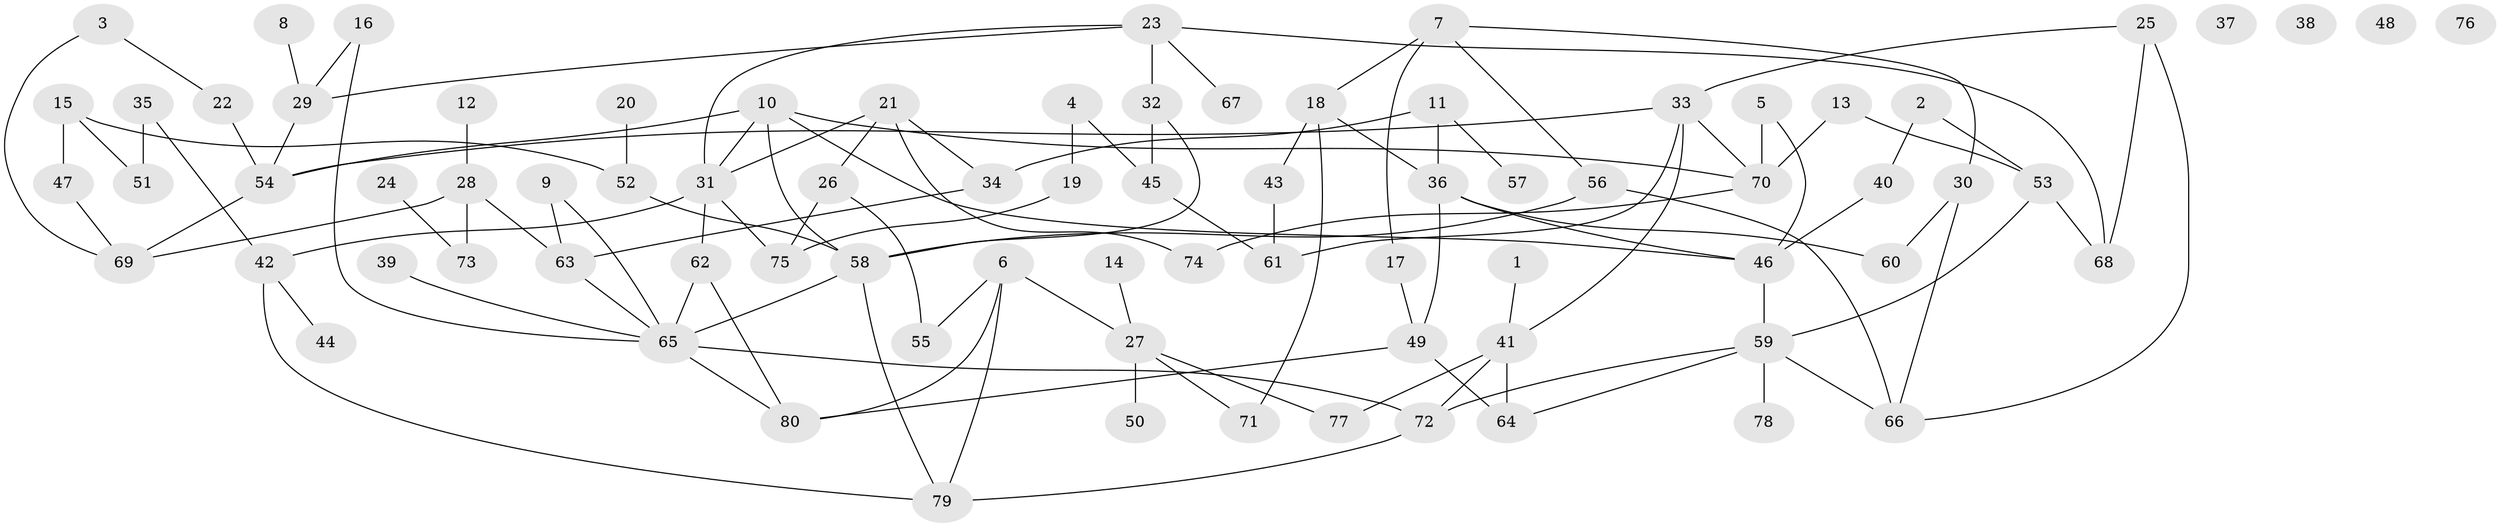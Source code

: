 // Generated by graph-tools (version 1.1) at 2025/12/03/09/25 04:12:54]
// undirected, 80 vertices, 115 edges
graph export_dot {
graph [start="1"]
  node [color=gray90,style=filled];
  1;
  2;
  3;
  4;
  5;
  6;
  7;
  8;
  9;
  10;
  11;
  12;
  13;
  14;
  15;
  16;
  17;
  18;
  19;
  20;
  21;
  22;
  23;
  24;
  25;
  26;
  27;
  28;
  29;
  30;
  31;
  32;
  33;
  34;
  35;
  36;
  37;
  38;
  39;
  40;
  41;
  42;
  43;
  44;
  45;
  46;
  47;
  48;
  49;
  50;
  51;
  52;
  53;
  54;
  55;
  56;
  57;
  58;
  59;
  60;
  61;
  62;
  63;
  64;
  65;
  66;
  67;
  68;
  69;
  70;
  71;
  72;
  73;
  74;
  75;
  76;
  77;
  78;
  79;
  80;
  1 -- 41;
  2 -- 40;
  2 -- 53;
  3 -- 22;
  3 -- 69;
  4 -- 19;
  4 -- 45;
  5 -- 46;
  5 -- 70;
  6 -- 27;
  6 -- 55;
  6 -- 79;
  6 -- 80;
  7 -- 17;
  7 -- 18;
  7 -- 30;
  7 -- 56;
  8 -- 29;
  9 -- 63;
  9 -- 65;
  10 -- 31;
  10 -- 46;
  10 -- 54;
  10 -- 58;
  10 -- 70;
  11 -- 34;
  11 -- 36;
  11 -- 57;
  12 -- 28;
  13 -- 53;
  13 -- 70;
  14 -- 27;
  15 -- 47;
  15 -- 51;
  15 -- 52;
  16 -- 29;
  16 -- 65;
  17 -- 49;
  18 -- 36;
  18 -- 43;
  18 -- 71;
  19 -- 75;
  20 -- 52;
  21 -- 26;
  21 -- 31;
  21 -- 34;
  21 -- 74;
  22 -- 54;
  23 -- 29;
  23 -- 31;
  23 -- 32;
  23 -- 67;
  23 -- 68;
  24 -- 73;
  25 -- 33;
  25 -- 66;
  25 -- 68;
  26 -- 55;
  26 -- 75;
  27 -- 50;
  27 -- 71;
  27 -- 77;
  28 -- 63;
  28 -- 69;
  28 -- 73;
  29 -- 54;
  30 -- 60;
  30 -- 66;
  31 -- 42;
  31 -- 62;
  31 -- 75;
  32 -- 45;
  32 -- 58;
  33 -- 41;
  33 -- 54;
  33 -- 61;
  33 -- 70;
  34 -- 63;
  35 -- 42;
  35 -- 51;
  36 -- 46;
  36 -- 49;
  36 -- 60;
  39 -- 65;
  40 -- 46;
  41 -- 64;
  41 -- 72;
  41 -- 77;
  42 -- 44;
  42 -- 79;
  43 -- 61;
  45 -- 61;
  46 -- 59;
  47 -- 69;
  49 -- 64;
  49 -- 80;
  52 -- 58;
  53 -- 59;
  53 -- 68;
  54 -- 69;
  56 -- 58;
  56 -- 66;
  58 -- 65;
  58 -- 79;
  59 -- 64;
  59 -- 66;
  59 -- 72;
  59 -- 78;
  62 -- 65;
  62 -- 80;
  63 -- 65;
  65 -- 72;
  65 -- 80;
  70 -- 74;
  72 -- 79;
}
